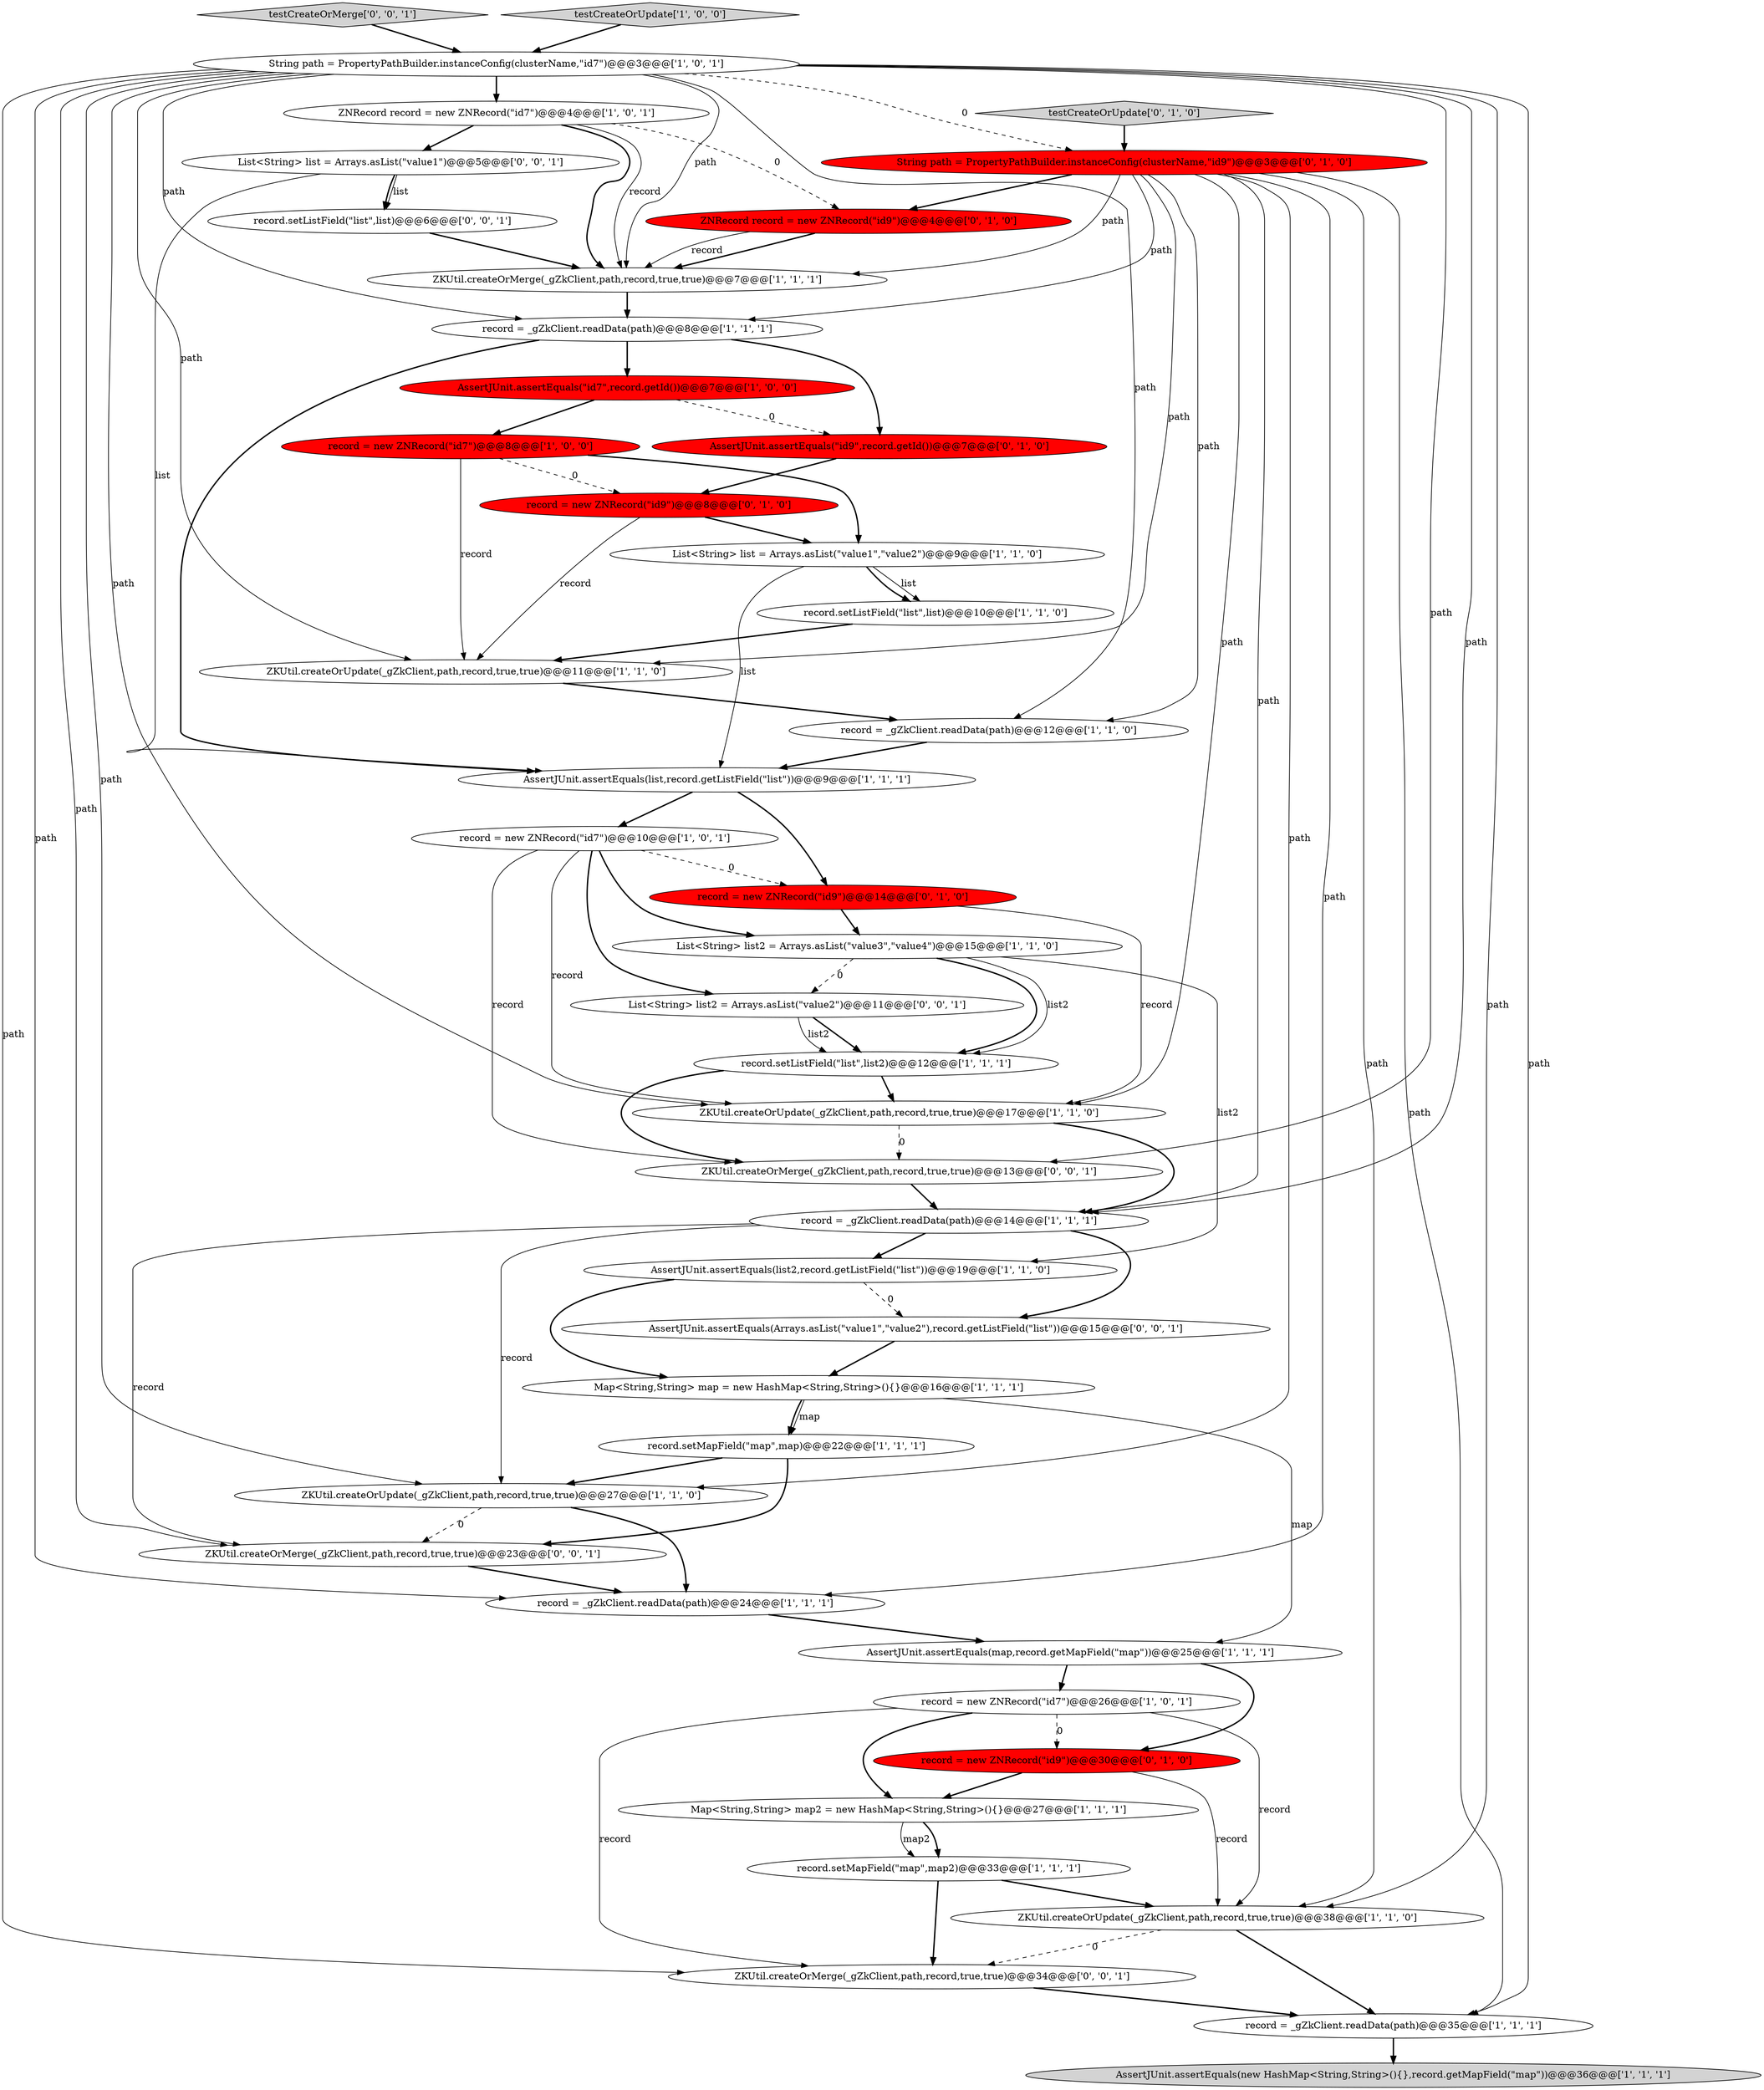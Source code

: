 digraph {
15 [style = filled, label = "AssertJUnit.assertEquals(list,record.getListField(\"list\"))@@@9@@@['1', '1', '1']", fillcolor = white, shape = ellipse image = "AAA0AAABBB1BBB"];
41 [style = filled, label = "ZKUtil.createOrMerge(_gZkClient,path,record,true,true)@@@34@@@['0', '0', '1']", fillcolor = white, shape = ellipse image = "AAA0AAABBB3BBB"];
27 [style = filled, label = "record = _gZkClient.readData(path)@@@8@@@['1', '1', '1']", fillcolor = white, shape = ellipse image = "AAA0AAABBB1BBB"];
38 [style = filled, label = "ZKUtil.createOrMerge(_gZkClient,path,record,true,true)@@@13@@@['0', '0', '1']", fillcolor = white, shape = ellipse image = "AAA0AAABBB3BBB"];
1 [style = filled, label = "ZKUtil.createOrUpdate(_gZkClient,path,record,true,true)@@@11@@@['1', '1', '0']", fillcolor = white, shape = ellipse image = "AAA0AAABBB1BBB"];
42 [style = filled, label = "ZKUtil.createOrMerge(_gZkClient,path,record,true,true)@@@23@@@['0', '0', '1']", fillcolor = white, shape = ellipse image = "AAA0AAABBB3BBB"];
34 [style = filled, label = "testCreateOrUpdate['0', '1', '0']", fillcolor = lightgray, shape = diamond image = "AAA0AAABBB2BBB"];
0 [style = filled, label = "record.setMapField(\"map\",map2)@@@33@@@['1', '1', '1']", fillcolor = white, shape = ellipse image = "AAA0AAABBB1BBB"];
40 [style = filled, label = "testCreateOrMerge['0', '0', '1']", fillcolor = lightgray, shape = diamond image = "AAA0AAABBB3BBB"];
43 [style = filled, label = "List<String> list2 = Arrays.asList(\"value2\")@@@11@@@['0', '0', '1']", fillcolor = white, shape = ellipse image = "AAA0AAABBB3BBB"];
13 [style = filled, label = "AssertJUnit.assertEquals(new HashMap<String,String>(){},record.getMapField(\"map\"))@@@36@@@['1', '1', '1']", fillcolor = lightgray, shape = ellipse image = "AAA0AAABBB1BBB"];
6 [style = filled, label = "AssertJUnit.assertEquals(list2,record.getListField(\"list\"))@@@19@@@['1', '1', '0']", fillcolor = white, shape = ellipse image = "AAA0AAABBB1BBB"];
30 [style = filled, label = "record = new ZNRecord(\"id9\")@@@30@@@['0', '1', '0']", fillcolor = red, shape = ellipse image = "AAA1AAABBB2BBB"];
28 [style = filled, label = "record.setListField(\"list\",list)@@@10@@@['1', '1', '0']", fillcolor = white, shape = ellipse image = "AAA0AAABBB1BBB"];
39 [style = filled, label = "record.setListField(\"list\",list)@@@6@@@['0', '0', '1']", fillcolor = white, shape = ellipse image = "AAA0AAABBB3BBB"];
2 [style = filled, label = "record = new ZNRecord(\"id7\")@@@10@@@['1', '0', '1']", fillcolor = white, shape = ellipse image = "AAA0AAABBB1BBB"];
11 [style = filled, label = "record = new ZNRecord(\"id7\")@@@26@@@['1', '0', '1']", fillcolor = white, shape = ellipse image = "AAA0AAABBB1BBB"];
12 [style = filled, label = "ZNRecord record = new ZNRecord(\"id7\")@@@4@@@['1', '0', '1']", fillcolor = white, shape = ellipse image = "AAA0AAABBB1BBB"];
18 [style = filled, label = "Map<String,String> map = new HashMap<String,String>(){}@@@16@@@['1', '1', '1']", fillcolor = white, shape = ellipse image = "AAA0AAABBB1BBB"];
14 [style = filled, label = "String path = PropertyPathBuilder.instanceConfig(clusterName,\"id7\")@@@3@@@['1', '0', '1']", fillcolor = white, shape = ellipse image = "AAA0AAABBB1BBB"];
4 [style = filled, label = "List<String> list = Arrays.asList(\"value1\",\"value2\")@@@9@@@['1', '1', '0']", fillcolor = white, shape = ellipse image = "AAA0AAABBB1BBB"];
5 [style = filled, label = "record.setMapField(\"map\",map)@@@22@@@['1', '1', '1']", fillcolor = white, shape = ellipse image = "AAA0AAABBB1BBB"];
24 [style = filled, label = "ZKUtil.createOrUpdate(_gZkClient,path,record,true,true)@@@27@@@['1', '1', '0']", fillcolor = white, shape = ellipse image = "AAA0AAABBB1BBB"];
20 [style = filled, label = "List<String> list2 = Arrays.asList(\"value3\",\"value4\")@@@15@@@['1', '1', '0']", fillcolor = white, shape = ellipse image = "AAA0AAABBB1BBB"];
3 [style = filled, label = "ZKUtil.createOrUpdate(_gZkClient,path,record,true,true)@@@38@@@['1', '1', '0']", fillcolor = white, shape = ellipse image = "AAA0AAABBB1BBB"];
17 [style = filled, label = "ZKUtil.createOrUpdate(_gZkClient,path,record,true,true)@@@17@@@['1', '1', '0']", fillcolor = white, shape = ellipse image = "AAA0AAABBB1BBB"];
36 [style = filled, label = "AssertJUnit.assertEquals(Arrays.asList(\"value1\",\"value2\"),record.getListField(\"list\"))@@@15@@@['0', '0', '1']", fillcolor = white, shape = ellipse image = "AAA0AAABBB3BBB"];
9 [style = filled, label = "record = _gZkClient.readData(path)@@@24@@@['1', '1', '1']", fillcolor = white, shape = ellipse image = "AAA0AAABBB1BBB"];
21 [style = filled, label = "record.setListField(\"list\",list2)@@@12@@@['1', '1', '1']", fillcolor = white, shape = ellipse image = "AAA0AAABBB1BBB"];
23 [style = filled, label = "testCreateOrUpdate['1', '0', '0']", fillcolor = lightgray, shape = diamond image = "AAA0AAABBB1BBB"];
19 [style = filled, label = "record = _gZkClient.readData(path)@@@35@@@['1', '1', '1']", fillcolor = white, shape = ellipse image = "AAA0AAABBB1BBB"];
10 [style = filled, label = "record = new ZNRecord(\"id7\")@@@8@@@['1', '0', '0']", fillcolor = red, shape = ellipse image = "AAA1AAABBB1BBB"];
25 [style = filled, label = "record = _gZkClient.readData(path)@@@12@@@['1', '1', '0']", fillcolor = white, shape = ellipse image = "AAA0AAABBB1BBB"];
26 [style = filled, label = "AssertJUnit.assertEquals(\"id7\",record.getId())@@@7@@@['1', '0', '0']", fillcolor = red, shape = ellipse image = "AAA1AAABBB1BBB"];
22 [style = filled, label = "record = _gZkClient.readData(path)@@@14@@@['1', '1', '1']", fillcolor = white, shape = ellipse image = "AAA0AAABBB1BBB"];
29 [style = filled, label = "String path = PropertyPathBuilder.instanceConfig(clusterName,\"id9\")@@@3@@@['0', '1', '0']", fillcolor = red, shape = ellipse image = "AAA1AAABBB2BBB"];
35 [style = filled, label = "ZNRecord record = new ZNRecord(\"id9\")@@@4@@@['0', '1', '0']", fillcolor = red, shape = ellipse image = "AAA1AAABBB2BBB"];
31 [style = filled, label = "record = new ZNRecord(\"id9\")@@@8@@@['0', '1', '0']", fillcolor = red, shape = ellipse image = "AAA1AAABBB2BBB"];
33 [style = filled, label = "AssertJUnit.assertEquals(\"id9\",record.getId())@@@7@@@['0', '1', '0']", fillcolor = red, shape = ellipse image = "AAA1AAABBB2BBB"];
8 [style = filled, label = "ZKUtil.createOrMerge(_gZkClient,path,record,true,true)@@@7@@@['1', '1', '1']", fillcolor = white, shape = ellipse image = "AAA0AAABBB1BBB"];
16 [style = filled, label = "AssertJUnit.assertEquals(map,record.getMapField(\"map\"))@@@25@@@['1', '1', '1']", fillcolor = white, shape = ellipse image = "AAA0AAABBB1BBB"];
7 [style = filled, label = "Map<String,String> map2 = new HashMap<String,String>(){}@@@27@@@['1', '1', '1']", fillcolor = white, shape = ellipse image = "AAA0AAABBB1BBB"];
32 [style = filled, label = "record = new ZNRecord(\"id9\")@@@14@@@['0', '1', '0']", fillcolor = red, shape = ellipse image = "AAA1AAABBB2BBB"];
37 [style = filled, label = "List<String> list = Arrays.asList(\"value1\")@@@5@@@['0', '0', '1']", fillcolor = white, shape = ellipse image = "AAA0AAABBB3BBB"];
29->24 [style = solid, label="path"];
3->41 [style = dashed, label="0"];
29->1 [style = solid, label="path"];
12->35 [style = dashed, label="0"];
41->19 [style = bold, label=""];
26->10 [style = bold, label=""];
2->32 [style = dashed, label="0"];
42->9 [style = bold, label=""];
29->3 [style = solid, label="path"];
11->41 [style = solid, label="record"];
18->16 [style = solid, label="map"];
30->3 [style = solid, label="record"];
9->16 [style = bold, label=""];
27->15 [style = bold, label=""];
24->42 [style = dashed, label="0"];
21->38 [style = bold, label=""];
14->41 [style = solid, label="path"];
14->9 [style = solid, label="path"];
22->24 [style = solid, label="record"];
14->24 [style = solid, label="path"];
3->19 [style = bold, label=""];
6->36 [style = dashed, label="0"];
31->1 [style = solid, label="record"];
36->18 [style = bold, label=""];
35->8 [style = bold, label=""];
25->15 [style = bold, label=""];
27->33 [style = bold, label=""];
8->27 [style = bold, label=""];
32->20 [style = bold, label=""];
14->27 [style = solid, label="path"];
37->39 [style = solid, label="list"];
2->38 [style = solid, label="record"];
0->3 [style = bold, label=""];
2->20 [style = bold, label=""];
14->25 [style = solid, label="path"];
10->1 [style = solid, label="record"];
29->22 [style = solid, label="path"];
14->22 [style = solid, label="path"];
39->8 [style = bold, label=""];
10->31 [style = dashed, label="0"];
26->33 [style = dashed, label="0"];
31->4 [style = bold, label=""];
7->0 [style = bold, label=""];
12->37 [style = bold, label=""];
29->27 [style = solid, label="path"];
35->8 [style = solid, label="record"];
23->14 [style = bold, label=""];
22->42 [style = solid, label="record"];
19->13 [style = bold, label=""];
30->7 [style = bold, label=""];
2->17 [style = solid, label="record"];
29->8 [style = solid, label="path"];
32->17 [style = solid, label="record"];
14->8 [style = solid, label="path"];
29->35 [style = bold, label=""];
18->5 [style = solid, label="map"];
14->29 [style = dashed, label="0"];
37->15 [style = solid, label="list"];
14->42 [style = solid, label="path"];
2->43 [style = bold, label=""];
22->6 [style = bold, label=""];
27->26 [style = bold, label=""];
34->29 [style = bold, label=""];
6->18 [style = bold, label=""];
4->28 [style = solid, label="list"];
7->0 [style = solid, label="map2"];
29->19 [style = solid, label="path"];
29->9 [style = solid, label="path"];
20->6 [style = solid, label="list2"];
17->38 [style = dashed, label="0"];
0->41 [style = bold, label=""];
12->8 [style = bold, label=""];
5->24 [style = bold, label=""];
16->30 [style = bold, label=""];
40->14 [style = bold, label=""];
14->38 [style = solid, label="path"];
20->43 [style = dashed, label="0"];
1->25 [style = bold, label=""];
37->39 [style = bold, label=""];
24->9 [style = bold, label=""];
14->1 [style = solid, label="path"];
43->21 [style = bold, label=""];
14->3 [style = solid, label="path"];
15->2 [style = bold, label=""];
12->8 [style = solid, label="record"];
16->11 [style = bold, label=""];
11->3 [style = solid, label="record"];
43->21 [style = solid, label="list2"];
4->15 [style = solid, label="list"];
14->19 [style = solid, label="path"];
28->1 [style = bold, label=""];
17->22 [style = bold, label=""];
4->28 [style = bold, label=""];
20->21 [style = bold, label=""];
18->5 [style = bold, label=""];
22->36 [style = bold, label=""];
14->12 [style = bold, label=""];
14->17 [style = solid, label="path"];
20->21 [style = solid, label="list2"];
10->4 [style = bold, label=""];
33->31 [style = bold, label=""];
29->17 [style = solid, label="path"];
5->42 [style = bold, label=""];
11->30 [style = dashed, label="0"];
38->22 [style = bold, label=""];
15->32 [style = bold, label=""];
29->25 [style = solid, label="path"];
21->17 [style = bold, label=""];
11->7 [style = bold, label=""];
}
